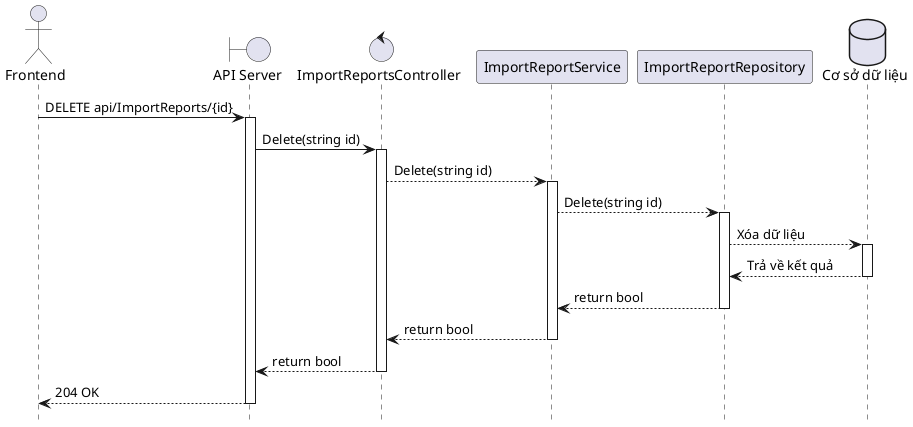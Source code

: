 @startuml ImportReportDELETESequence
hide footbox

actor "Frontend" as Client
boundary "API Server" as Server
control ImportReportsController
participant ImportReportService
participant ImportReportRepository
database "Cơ sở dữ liệu" as Database

Client -> Server ++ : DELETE api/ImportReports/{id}
Server -> ImportReportsController ++ : Delete(string id)
ImportReportsController --> ImportReportService ++ : Delete(string id)
ImportReportService --> ImportReportRepository ++ : Delete(string id)
ImportReportRepository --> Database ++ : Xóa dữ liệu
Database --> ImportReportRepository -- : Trả về kết quả
ImportReportRepository --> ImportReportService -- : return bool
ImportReportService --> ImportReportsController -- : return bool
ImportReportsController --> Server -- : return bool
Server --> Client -- : 204 OK

@enduml
